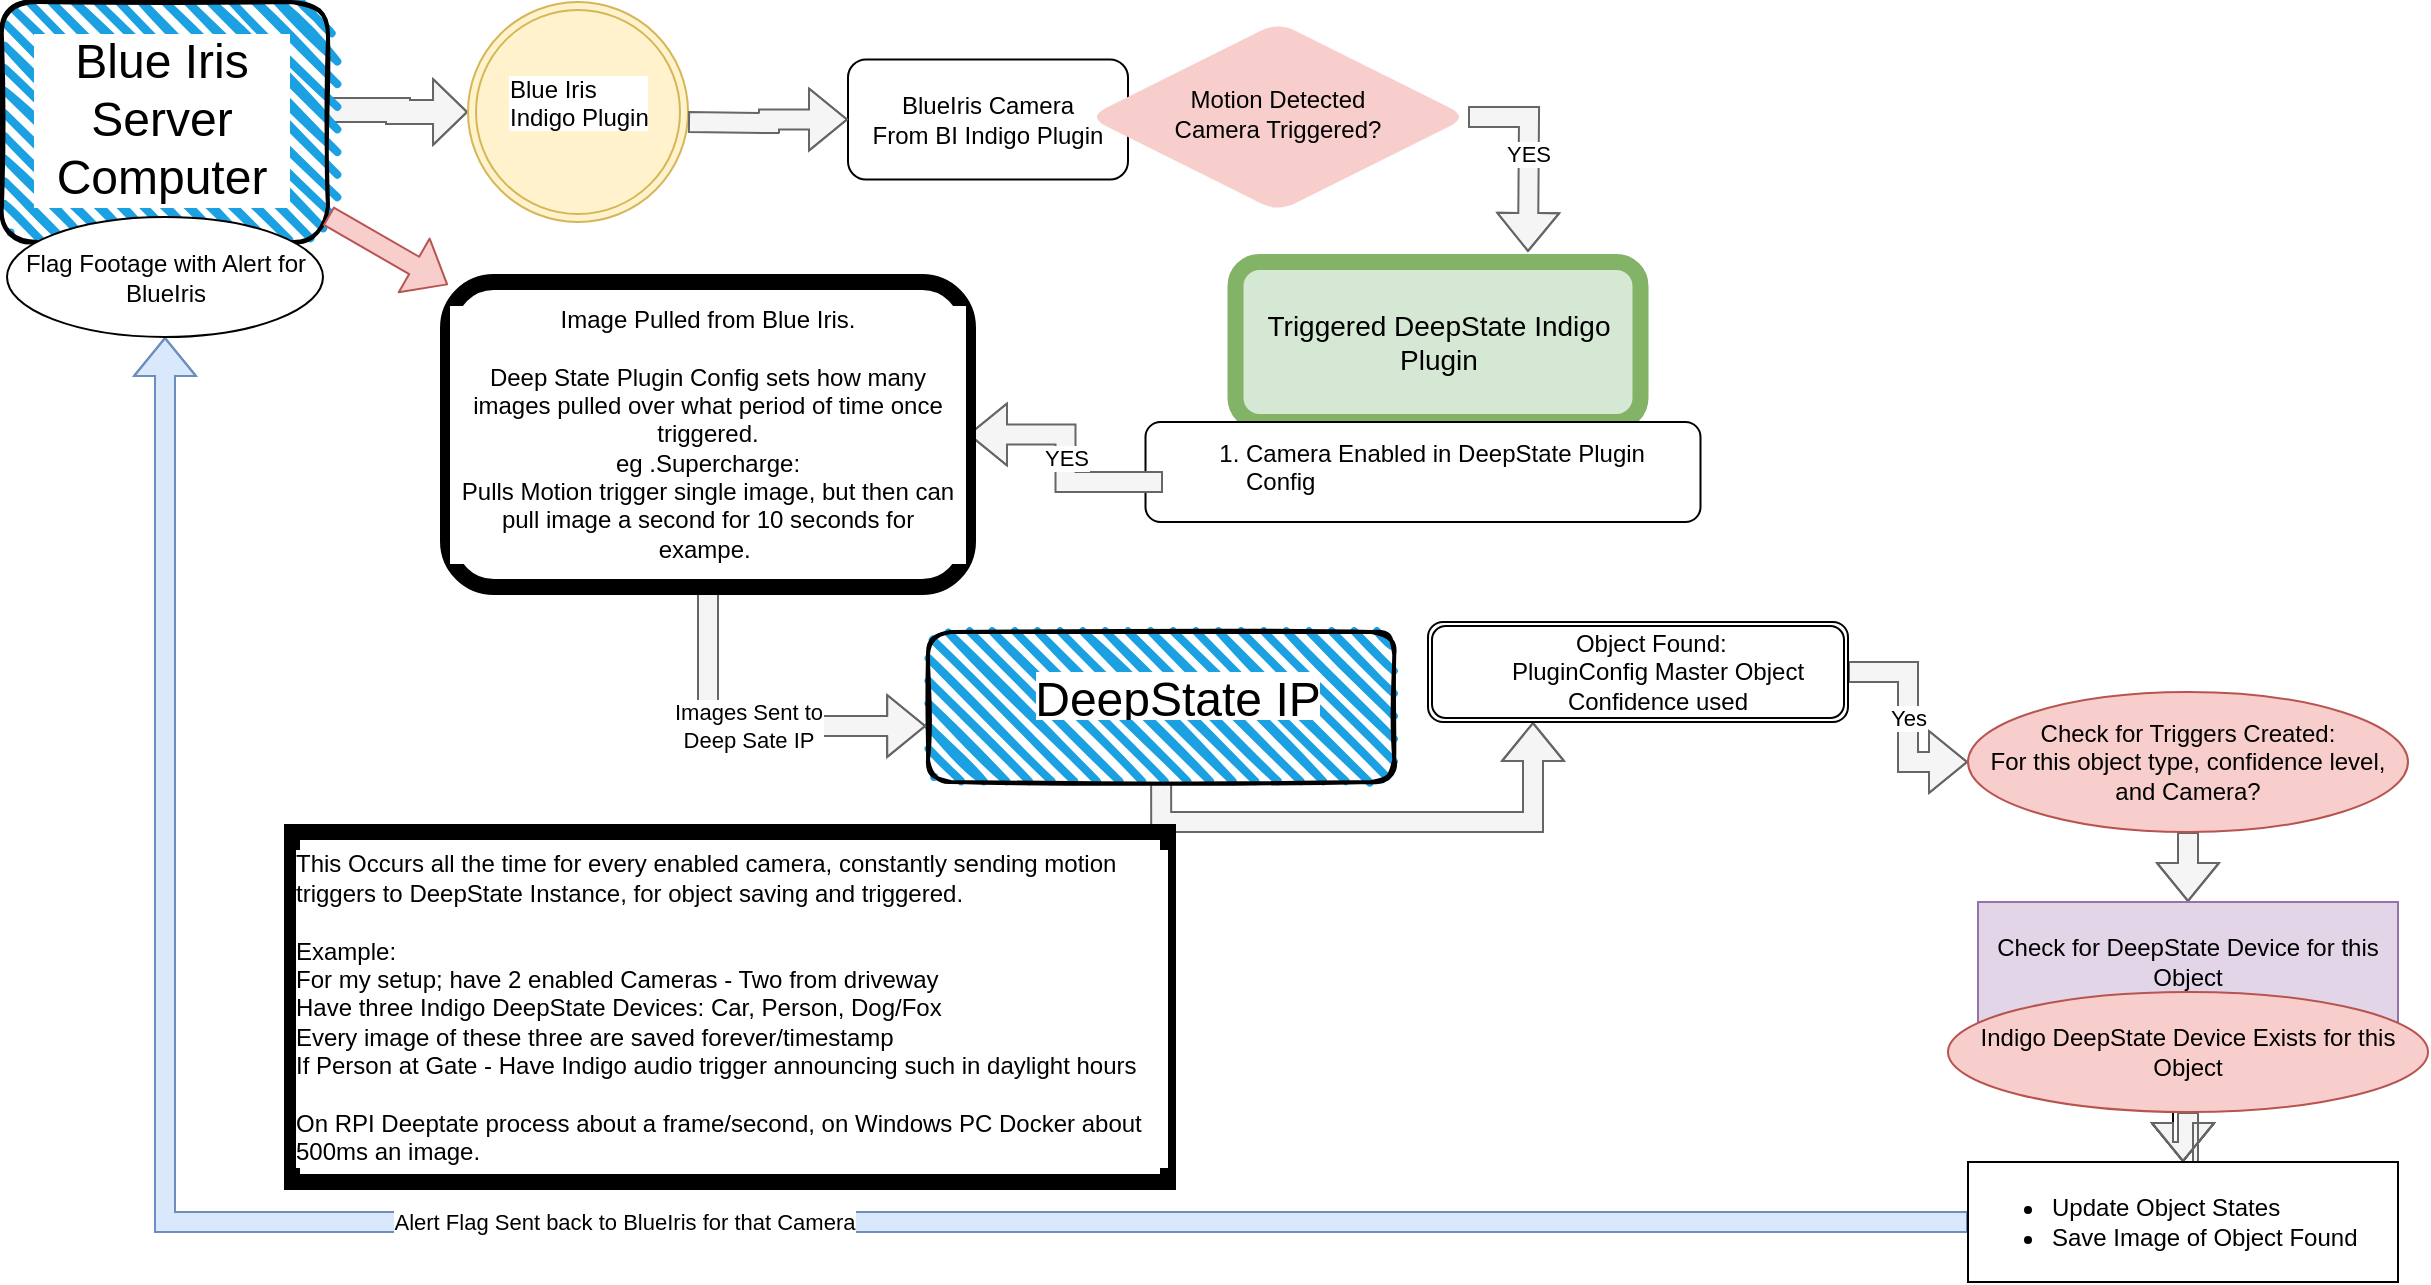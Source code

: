 <mxfile version="13.6.10" type="device"><diagram id="C5RBs43oDa-KdzZeNtuy" name="Page-1"><mxGraphModel dx="2113" dy="997" grid="1" gridSize="10" guides="1" tooltips="1" connect="1" arrows="1" fold="1" page="1" pageScale="1" pageWidth="827" pageHeight="1169" math="0" shadow="0"><root><mxCell id="WIyWlLk6GJQsqaUBKTNV-0"/><mxCell id="WIyWlLk6GJQsqaUBKTNV-1" parent="WIyWlLk6GJQsqaUBKTNV-0"/><mxCell id="WIyWlLk6GJQsqaUBKTNV-3" value="BlueIris Camera&lt;br&gt;From BI Indigo Plugin" style="rounded=1;whiteSpace=wrap;html=1;fontSize=12;glass=0;strokeWidth=1;shadow=0;" parent="WIyWlLk6GJQsqaUBKTNV-1" vertex="1"><mxGeometry x="10" y="68.75" width="140" height="60" as="geometry"/></mxCell><mxCell id="cIL9_zLYRott8ndOVLfi-61" value="YES" style="edgeStyle=orthogonalEdgeStyle;shape=flexArrow;rounded=0;orthogonalLoop=1;jettySize=auto;html=1;fillColor=#f5f5f5;strokeColor=#666666;" edge="1" parent="WIyWlLk6GJQsqaUBKTNV-1" source="WIyWlLk6GJQsqaUBKTNV-6"><mxGeometry relative="1" as="geometry"><mxPoint x="350" y="165" as="targetPoint"/></mxGeometry></mxCell><mxCell id="WIyWlLk6GJQsqaUBKTNV-6" value="Motion Detected&lt;br&gt;Camera Triggered?" style="rhombus;whiteSpace=wrap;html=1;shadow=0;fontFamily=Helvetica;fontSize=12;align=center;strokeWidth=1;spacing=6;spacingTop=-4;fillColor=#f8cecc;strokeColor=none;rounded=1;" parent="WIyWlLk6GJQsqaUBKTNV-1" vertex="1"><mxGeometry x="130" y="50" width="190" height="95" as="geometry"/></mxCell><mxCell id="WIyWlLk6GJQsqaUBKTNV-7" value="&lt;font style=&quot;font-size: 14px&quot;&gt;Triggered DeepState Indigo Plugin&lt;/font&gt;" style="rounded=1;whiteSpace=wrap;html=1;fontSize=12;glass=0;strokeWidth=8;shadow=0;fillColor=#d5e8d4;strokeColor=#82b366;" parent="WIyWlLk6GJQsqaUBKTNV-1" vertex="1"><mxGeometry x="203.75" y="170" width="202.5" height="80" as="geometry"/></mxCell><mxCell id="cIL9_zLYRott8ndOVLfi-6" value="" style="rounded=1;whiteSpace=wrap;html=1;" vertex="1" parent="WIyWlLk6GJQsqaUBKTNV-1"><mxGeometry x="158.75" y="250" width="277.5" height="50" as="geometry"/></mxCell><mxCell id="cIL9_zLYRott8ndOVLfi-69" value="YES" style="edgeStyle=orthogonalEdgeStyle;shape=flexArrow;rounded=0;orthogonalLoop=1;jettySize=auto;html=1;fillColor=#f5f5f5;strokeColor=#666666;" edge="1" parent="WIyWlLk6GJQsqaUBKTNV-1" source="cIL9_zLYRott8ndOVLfi-9" target="cIL9_zLYRott8ndOVLfi-68"><mxGeometry relative="1" as="geometry"/></mxCell><mxCell id="cIL9_zLYRott8ndOVLfi-9" value="&lt;div style=&quot;text-align: left&quot;&gt;&lt;ol&gt;&lt;li&gt;&lt;span&gt;Camera Enabled in DeepState Plugin Config&lt;/span&gt;&lt;/li&gt;&lt;/ol&gt;&lt;/div&gt;&lt;br&gt;" style="text;html=1;strokeColor=none;fillColor=none;align=center;verticalAlign=middle;whiteSpace=wrap;rounded=0;" vertex="1" parent="WIyWlLk6GJQsqaUBKTNV-1"><mxGeometry x="167.5" y="260" width="260" height="40" as="geometry"/></mxCell><mxCell id="cIL9_zLYRott8ndOVLfi-49" value="" style="edgeStyle=orthogonalEdgeStyle;shape=flexArrow;rounded=0;orthogonalLoop=1;jettySize=auto;html=1;entryX=0.25;entryY=1;entryDx=0;entryDy=0;exitX=0.5;exitY=1;exitDx=0;exitDy=0;fillColor=#f5f5f5;strokeColor=#666666;" edge="1" parent="WIyWlLk6GJQsqaUBKTNV-1" source="cIL9_zLYRott8ndOVLfi-63" target="cIL9_zLYRott8ndOVLfi-21"><mxGeometry relative="1" as="geometry"><mxPoint x="290" y="450" as="sourcePoint"/><mxPoint x="340" y="450" as="targetPoint"/></mxGeometry></mxCell><mxCell id="cIL9_zLYRott8ndOVLfi-53" value="Yes" style="edgeStyle=orthogonalEdgeStyle;shape=flexArrow;rounded=0;orthogonalLoop=1;jettySize=auto;html=1;fillColor=#f5f5f5;strokeColor=#666666;" edge="1" parent="WIyWlLk6GJQsqaUBKTNV-1" source="cIL9_zLYRott8ndOVLfi-21" target="cIL9_zLYRott8ndOVLfi-28"><mxGeometry relative="1" as="geometry"/></mxCell><mxCell id="cIL9_zLYRott8ndOVLfi-21" value="" style="shape=ext;double=1;rounded=1;whiteSpace=wrap;html=1;" vertex="1" parent="WIyWlLk6GJQsqaUBKTNV-1"><mxGeometry x="300" y="350" width="210" height="50" as="geometry"/></mxCell><mxCell id="cIL9_zLYRott8ndOVLfi-23" value="Object Found:&amp;nbsp;&amp;nbsp;&lt;br&gt;PluginConfig Master Object Confidence used" style="text;html=1;strokeColor=none;fillColor=none;align=center;verticalAlign=middle;whiteSpace=wrap;rounded=0;" vertex="1" parent="WIyWlLk6GJQsqaUBKTNV-1"><mxGeometry x="320" y="365" width="190" height="20" as="geometry"/></mxCell><mxCell id="cIL9_zLYRott8ndOVLfi-54" value="" style="edgeStyle=orthogonalEdgeStyle;shape=flexArrow;rounded=0;orthogonalLoop=1;jettySize=auto;html=1;fillColor=#f5f5f5;strokeColor=#666666;" edge="1" parent="WIyWlLk6GJQsqaUBKTNV-1" source="cIL9_zLYRott8ndOVLfi-28" target="cIL9_zLYRott8ndOVLfi-30"><mxGeometry relative="1" as="geometry"/></mxCell><mxCell id="cIL9_zLYRott8ndOVLfi-28" value="Check for Triggers Created:&lt;br&gt;For this object type, confidence level, and Camera?" style="ellipse;whiteSpace=wrap;html=1;align=center;newEdgeStyle={&quot;edgeStyle&quot;:&quot;entityRelationEdgeStyle&quot;,&quot;startArrow&quot;:&quot;none&quot;,&quot;endArrow&quot;:&quot;none&quot;,&quot;segment&quot;:10,&quot;curved&quot;:1};treeFolding=1;treeMoving=1;fillColor=#f8cecc;strokeColor=#b85450;" vertex="1" parent="WIyWlLk6GJQsqaUBKTNV-1"><mxGeometry x="570" y="385" width="220" height="70" as="geometry"/></mxCell><mxCell id="cIL9_zLYRott8ndOVLfi-58" value="" style="edgeStyle=orthogonalEdgeStyle;shape=flexArrow;rounded=0;orthogonalLoop=1;jettySize=auto;html=1;" edge="1" parent="WIyWlLk6GJQsqaUBKTNV-1" source="cIL9_zLYRott8ndOVLfi-30" target="cIL9_zLYRott8ndOVLfi-36"><mxGeometry relative="1" as="geometry"/></mxCell><UserObject label="Check for DeepState Device for this Object" treeRoot="1" id="cIL9_zLYRott8ndOVLfi-30"><mxCell style="whiteSpace=wrap;html=1;align=center;treeFolding=1;treeMoving=1;newEdgeStyle={&quot;edgeStyle&quot;:&quot;elbowEdgeStyle&quot;,&quot;startArrow&quot;:&quot;none&quot;,&quot;endArrow&quot;:&quot;none&quot;};fillColor=#e1d5e7;strokeColor=#9673a6;" vertex="1" parent="WIyWlLk6GJQsqaUBKTNV-1"><mxGeometry x="575" y="490" width="210" height="60" as="geometry"/></mxCell></UserObject><mxCell id="cIL9_zLYRott8ndOVLfi-73" value="" style="edgeStyle=orthogonalEdgeStyle;shape=flexArrow;rounded=0;orthogonalLoop=1;jettySize=auto;html=1;fillColor=#f5f5f5;strokeColor=#666666;" edge="1" parent="WIyWlLk6GJQsqaUBKTNV-1" source="cIL9_zLYRott8ndOVLfi-33" target="cIL9_zLYRott8ndOVLfi-36"><mxGeometry relative="1" as="geometry"/></mxCell><mxCell id="cIL9_zLYRott8ndOVLfi-33" value="Indigo DeepState Device Exists for this Object" style="ellipse;whiteSpace=wrap;html=1;align=center;newEdgeStyle={&quot;edgeStyle&quot;:&quot;entityRelationEdgeStyle&quot;,&quot;startArrow&quot;:&quot;none&quot;,&quot;endArrow&quot;:&quot;none&quot;,&quot;segment&quot;:10,&quot;curved&quot;:1};treeFolding=1;treeMoving=1;fillColor=#f8cecc;strokeColor=#b85450;" vertex="1" parent="WIyWlLk6GJQsqaUBKTNV-1"><mxGeometry x="560" y="535" width="240" height="60" as="geometry"/></mxCell><mxCell id="cIL9_zLYRott8ndOVLfi-59" value="Alert Flag Sent back to BlueIris for that Camera" style="edgeStyle=orthogonalEdgeStyle;shape=flexArrow;rounded=0;orthogonalLoop=1;jettySize=auto;html=1;exitX=0;exitY=0.5;exitDx=0;exitDy=0;fillColor=#dae8fc;strokeColor=#6c8ebf;" edge="1" parent="WIyWlLk6GJQsqaUBKTNV-1" source="cIL9_zLYRott8ndOVLfi-36" target="cIL9_zLYRott8ndOVLfi-60"><mxGeometry relative="1" as="geometry"><mxPoint x="-340" y="210" as="targetPoint"/></mxGeometry></mxCell><UserObject label="&lt;ul&gt;&lt;li&gt;Update Object States&lt;/li&gt;&lt;li&gt;Save Image of Object Found&lt;/li&gt;&lt;/ul&gt;" treeRoot="1" id="cIL9_zLYRott8ndOVLfi-36"><mxCell style="whiteSpace=wrap;html=1;align=left;treeFolding=1;treeMoving=1;newEdgeStyle={&quot;edgeStyle&quot;:&quot;elbowEdgeStyle&quot;,&quot;startArrow&quot;:&quot;none&quot;,&quot;endArrow&quot;:&quot;none&quot;};" vertex="1" parent="WIyWlLk6GJQsqaUBKTNV-1"><mxGeometry x="570" y="620" width="215" height="60" as="geometry"/></mxCell></UserObject><mxCell id="cIL9_zLYRott8ndOVLfi-43" value="" style="edgeStyle=orthogonalEdgeStyle;rounded=0;orthogonalLoop=1;jettySize=auto;html=1;shape=flexArrow;entryX=0;entryY=0.5;entryDx=0;entryDy=0;width=12;endSize=5.33;exitX=0.994;exitY=0.45;exitDx=0;exitDy=0;exitPerimeter=0;fillColor=#f5f5f5;strokeColor=#666666;" edge="1" parent="WIyWlLk6GJQsqaUBKTNV-1" source="cIL9_zLYRott8ndOVLfi-37" target="cIL9_zLYRott8ndOVLfi-41"><mxGeometry relative="1" as="geometry"/></mxCell><mxCell id="cIL9_zLYRott8ndOVLfi-37" value="" style="rounded=1;whiteSpace=wrap;html=1;strokeWidth=2;fillWeight=4;hachureGap=8;hachureAngle=45;fillColor=#1ba1e2;sketch=1;" vertex="1" parent="WIyWlLk6GJQsqaUBKTNV-1"><mxGeometry x="-413" y="40" width="163" height="120" as="geometry"/></mxCell><UserObject label="&lt;font style=&quot;font-size: 24px&quot;&gt;Blue Iris Server&lt;br&gt;Computer&lt;/font&gt;" placeholders="1" name="Variable" id="cIL9_zLYRott8ndOVLfi-38"><mxCell style="text;html=1;align=center;verticalAlign=middle;whiteSpace=wrap;overflow=hidden;labelBackgroundColor=#ffffff;" vertex="1" parent="WIyWlLk6GJQsqaUBKTNV-1"><mxGeometry x="-398" y="50" width="130" height="97.5" as="geometry"/></mxCell></UserObject><mxCell id="cIL9_zLYRott8ndOVLfi-41" value="" style="ellipse;shape=doubleEllipse;whiteSpace=wrap;html=1;aspect=fixed;labelBackgroundColor=#ffffff;fillColor=#fff2cc;strokeColor=#d6b656;" vertex="1" parent="WIyWlLk6GJQsqaUBKTNV-1"><mxGeometry x="-180" y="40" width="110" height="110" as="geometry"/></mxCell><mxCell id="cIL9_zLYRott8ndOVLfi-44" value="" style="edgeStyle=orthogonalEdgeStyle;shape=flexArrow;rounded=0;orthogonalLoop=1;jettySize=auto;html=1;fillColor=#f5f5f5;strokeColor=#666666;" edge="1" parent="WIyWlLk6GJQsqaUBKTNV-1" target="WIyWlLk6GJQsqaUBKTNV-3"><mxGeometry relative="1" as="geometry"><mxPoint x="-70" y="100" as="sourcePoint"/></mxGeometry></mxCell><mxCell id="cIL9_zLYRott8ndOVLfi-42" value="Blue Iris &#10;Indigo Plugin" style="text;strokeColor=none;fillColor=none;align=left;verticalAlign=top;spacingLeft=4;spacingRight=4;overflow=hidden;rotatable=0;points=[[0,0.5],[1,0.5]];portConstraint=eastwest;labelBackgroundColor=#ffffff;" vertex="1" parent="WIyWlLk6GJQsqaUBKTNV-1"><mxGeometry x="-165" y="70" width="80" height="60" as="geometry"/></mxCell><mxCell id="cIL9_zLYRott8ndOVLfi-60" value="Flag Footage with Alert for BlueIris" style="ellipse;whiteSpace=wrap;html=1;align=center;newEdgeStyle={&quot;edgeStyle&quot;:&quot;entityRelationEdgeStyle&quot;,&quot;startArrow&quot;:&quot;none&quot;,&quot;endArrow&quot;:&quot;none&quot;,&quot;segment&quot;:10,&quot;curved&quot;:1};treeFolding=1;treeMoving=1;" vertex="1" parent="WIyWlLk6GJQsqaUBKTNV-1"><mxGeometry x="-410.5" y="147.5" width="158" height="60" as="geometry"/></mxCell><mxCell id="cIL9_zLYRott8ndOVLfi-63" value="" style="rounded=1;whiteSpace=wrap;html=1;strokeWidth=2;fillWeight=4;hachureGap=8;hachureAngle=45;fillColor=#1ba1e2;sketch=1;labelBackgroundColor=#ffffff;" vertex="1" parent="WIyWlLk6GJQsqaUBKTNV-1"><mxGeometry x="50" y="355" width="233.13" height="75" as="geometry"/></mxCell><UserObject label="&lt;span style=&quot;font-size: 24px&quot;&gt;DeepState IP&lt;/span&gt;" placeholders="1" name="Variable" id="cIL9_zLYRott8ndOVLfi-64"><mxCell style="text;html=1;align=center;verticalAlign=middle;whiteSpace=wrap;overflow=hidden;labelBackgroundColor=#ffffff;" vertex="1" parent="WIyWlLk6GJQsqaUBKTNV-1"><mxGeometry x="60" y="372.5" width="230.01" height="27.5" as="geometry"/></mxCell></UserObject><mxCell id="cIL9_zLYRott8ndOVLfi-71" value="Images Sent to&lt;br&gt;Deep Sate IP&lt;br&gt;" style="edgeStyle=orthogonalEdgeStyle;shape=flexArrow;rounded=0;orthogonalLoop=1;jettySize=auto;html=1;entryX=-0.004;entryY=0.627;entryDx=0;entryDy=0;entryPerimeter=0;fillColor=#f5f5f5;strokeColor=#666666;" edge="1" parent="WIyWlLk6GJQsqaUBKTNV-1" source="cIL9_zLYRott8ndOVLfi-68" target="cIL9_zLYRott8ndOVLfi-63"><mxGeometry relative="1" as="geometry"/></mxCell><mxCell id="cIL9_zLYRott8ndOVLfi-68" value="Image Pulled from Blue Iris.&lt;br&gt;&lt;br&gt;Deep State Plugin Config sets how many images pulled over what period of time once triggered.&lt;br&gt;eg .Supercharge:&lt;br&gt;Pulls Motion trigger single image, but then can pull image a second for 10 seconds for exampe.&amp;nbsp;" style="whiteSpace=wrap;html=1;rounded=1;labelBackgroundColor=#ffffff;strokeWidth=8;" vertex="1" parent="WIyWlLk6GJQsqaUBKTNV-1"><mxGeometry x="-190" y="180" width="260" height="152.5" as="geometry"/></mxCell><mxCell id="cIL9_zLYRott8ndOVLfi-70" value="" style="shape=flexArrow;endArrow=classic;html=1;fillColor=#f8cecc;strokeColor=#b85450;" edge="1" parent="WIyWlLk6GJQsqaUBKTNV-1" source="cIL9_zLYRott8ndOVLfi-37" target="cIL9_zLYRott8ndOVLfi-68"><mxGeometry width="50" height="50" relative="1" as="geometry"><mxPoint x="170" y="440" as="sourcePoint"/><mxPoint x="220" y="390" as="targetPoint"/></mxGeometry></mxCell><mxCell id="cIL9_zLYRott8ndOVLfi-72" value="This Occurs all the time for every enabled camera, constantly sending motion triggers to DeepState Instance, for object saving and triggered.&lt;br&gt;&lt;br&gt;Example:&lt;br&gt;For my setup; have 2 enabled Cameras - Two from driveway&lt;br&gt;Have three Indigo DeepState Devices: Car, Person, Dog/Fox&lt;br&gt;Every image of these three are saved forever/timestamp&lt;br&gt;If Person at Gate - Have Indigo audio trigger announcing such in daylight hours&lt;br&gt;&lt;br&gt;On RPI Deeptate process about a frame/second, on Windows PC Docker about 500ms an image." style="rounded=0;whiteSpace=wrap;html=1;labelBackgroundColor=#ffffff;strokeWidth=8;align=left;" vertex="1" parent="WIyWlLk6GJQsqaUBKTNV-1"><mxGeometry x="-268" y="455" width="438" height="175" as="geometry"/></mxCell></root></mxGraphModel></diagram></mxfile>